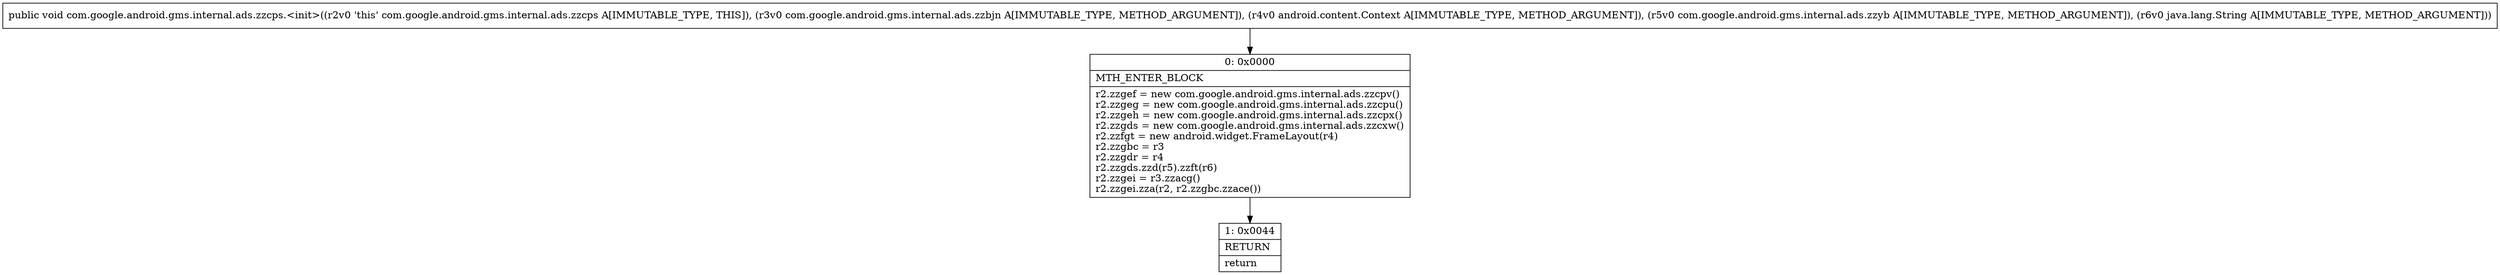 digraph "CFG forcom.google.android.gms.internal.ads.zzcps.\<init\>(Lcom\/google\/android\/gms\/internal\/ads\/zzbjn;Landroid\/content\/Context;Lcom\/google\/android\/gms\/internal\/ads\/zzyb;Ljava\/lang\/String;)V" {
Node_0 [shape=record,label="{0\:\ 0x0000|MTH_ENTER_BLOCK\l|r2.zzgef = new com.google.android.gms.internal.ads.zzcpv()\lr2.zzgeg = new com.google.android.gms.internal.ads.zzcpu()\lr2.zzgeh = new com.google.android.gms.internal.ads.zzcpx()\lr2.zzgds = new com.google.android.gms.internal.ads.zzcxw()\lr2.zzfgt = new android.widget.FrameLayout(r4)\lr2.zzgbc = r3\lr2.zzgdr = r4\lr2.zzgds.zzd(r5).zzft(r6)\lr2.zzgei = r3.zzacg()\lr2.zzgei.zza(r2, r2.zzgbc.zzace())\l}"];
Node_1 [shape=record,label="{1\:\ 0x0044|RETURN\l|return\l}"];
MethodNode[shape=record,label="{public void com.google.android.gms.internal.ads.zzcps.\<init\>((r2v0 'this' com.google.android.gms.internal.ads.zzcps A[IMMUTABLE_TYPE, THIS]), (r3v0 com.google.android.gms.internal.ads.zzbjn A[IMMUTABLE_TYPE, METHOD_ARGUMENT]), (r4v0 android.content.Context A[IMMUTABLE_TYPE, METHOD_ARGUMENT]), (r5v0 com.google.android.gms.internal.ads.zzyb A[IMMUTABLE_TYPE, METHOD_ARGUMENT]), (r6v0 java.lang.String A[IMMUTABLE_TYPE, METHOD_ARGUMENT])) }"];
MethodNode -> Node_0;
Node_0 -> Node_1;
}

